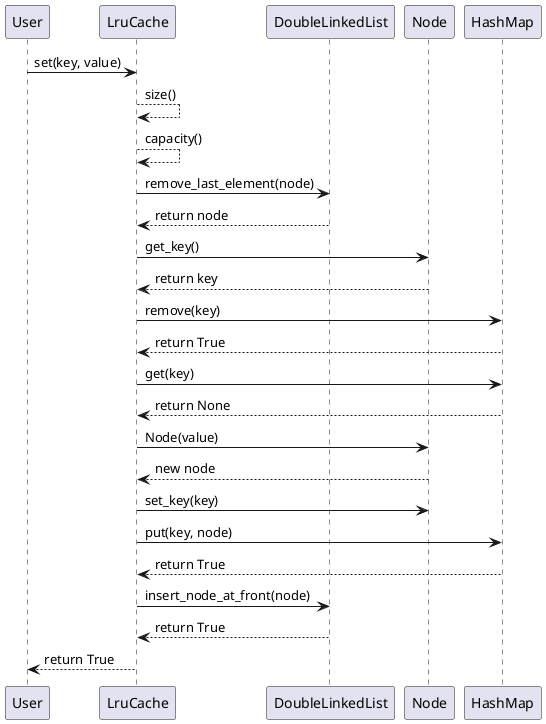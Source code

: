 @startuml
User -> LruCache: set(key, value)
LruCache --> LruCache : size()
LruCache --> LruCache : capacity()
LruCache -> DoubleLinkedList :remove_last_element(node)
LruCache <-- DoubleLinkedList :return node
LruCache -> Node :get_key()
LruCache <-- Node :return key
LruCache -> HashMap :remove(key)
LruCache <-- HashMap :return True
LruCache -> HashMap :get(key)
LruCache <-- HashMap :return None
LruCache -> Node :Node(value)
LruCache <-- Node :new node
LruCache -> Node :set_key(key)
LruCache -> HashMap :put(key, node)
LruCache <-- HashMap :return True
LruCache -> DoubleLinkedList :insert_node_at_front(node)
LruCache <-- DoubleLinkedList :return True
User <-- LruCache: return True
@enduml